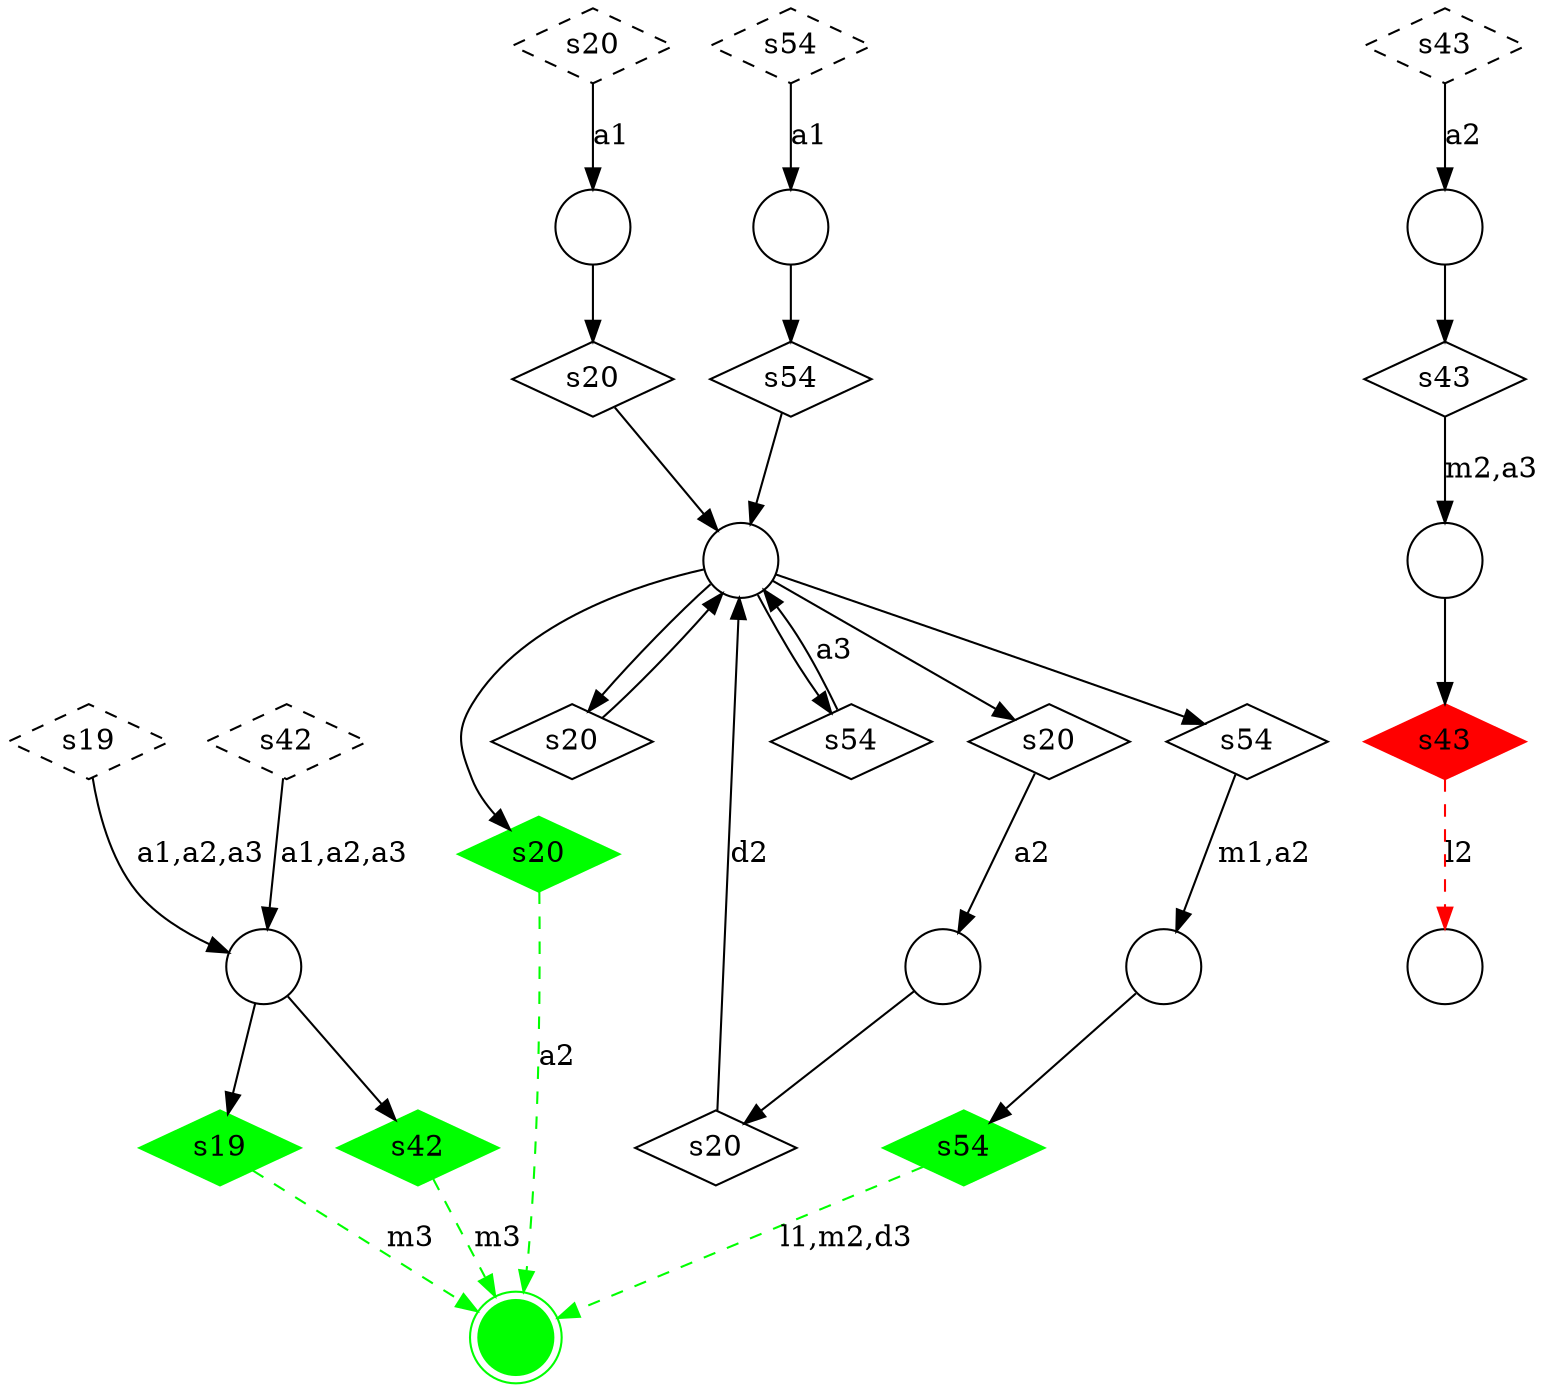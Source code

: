 digraph G {
  m5 [shape=circle,  label=""];
  m1 [shape=circle,  label=""];
  m9 [shape=circle,  label=""];
  m7 [shape=doublecircle, color = "green", style = "filled", label=""];
  m8 [shape=circle,  label=""];
  m2 [shape=circle,  label=""];
  m6 [shape=circle,  label=""];
  m4 [shape=circle,  label=""];
  m3 [shape=circle,  label=""];
  m0 [shape=circle,  label=""];
  u_s19_0 [shape=diamond, style = "dashed", label="s19"];
  u_s19_1 [shape=diamond, color = "green", style = "filled", label="s19"];
  u_s20_0 [shape=diamond, style = "dashed", label="s20"];
  u_s20_1 [shape=diamond,  label="s20"];
  u_s20_2 [shape=diamond,  label="s20"];
  u_s20_3 [shape=diamond,  label="s20"];
  u_s20_4 [shape=diamond,  label="s20"];
  u_s20_5 [shape=diamond, color = "green", style = "filled", label="s20"];
  u_s42_0 [shape=diamond, style = "dashed", label="s42"];
  u_s42_1 [shape=diamond, color = "green", style = "filled", label="s42"];
  u_s43_0 [shape=diamond, style = "dashed", label="s43"];
  u_s43_1 [shape=diamond,  label="s43"];
  u_s43_2 [shape=diamond, color = "red", style = "filled", label="s43"];
  u_s54_0 [shape=diamond, style = "dashed", label="s54"];
  u_s54_1 [shape=diamond,  label="s54"];
  u_s54_2 [shape=diamond,  label="s54"];
  u_s54_3 [shape=diamond,  label="s54"];
  u_s54_4 [shape=diamond, color = "green", style = "filled", label="s54"];
  u_s19_0 -> m4 [label="a1,a2,a3" ];
  m4 -> u_s19_1 [label="" ];
  u_s19_1 -> m7 [label="m3" , color = "green", style = "dashed"];
  u_s20_0 -> m9 [label="a1" ];
  m9 -> u_s20_1 [label="" ];
  u_s20_1 -> m5 [label="" ];
  m5 -> u_s20_2 [label="" ];
  u_s20_2 -> m1 [label="a2" ];
  m1 -> u_s20_3 [label="" ];
  u_s20_3 -> m5 [label="d2" ];
  m5 -> u_s20_4 [label="" ];
  u_s20_4 -> m5 [label="" ];
  m5 -> u_s20_5 [label="" ];
  u_s20_5 -> m7 [label="a2" , color = "green", style = "dashed"];
  u_s42_0 -> m4 [label="a1,a2,a3" ];
  m4 -> u_s42_1 [label="" ];
  u_s42_1 -> m7 [label="m3" , color = "green", style = "dashed"];
  u_s43_0 -> m3 [label="a2" ];
  m3 -> u_s43_1 [label="" ];
  u_s43_1 -> m0 [label="m2,a3" ];
  m0 -> u_s43_2 [label="" ];
  u_s43_2 -> m2 [label="l2" , color = "red", style = "dashed"];
  u_s54_0 -> m6 [label="a1" ];
  m6 -> u_s54_1 [label="" ];
  u_s54_1 -> m5 [label="" ];
  m5 -> u_s54_2 [label="" ];
  u_s54_2 -> m5 [label="a3" ];
  m5 -> u_s54_3 [label="" ];
  u_s54_3 -> m8 [label="m1,a2" ];
  m8 -> u_s54_4 [label="" ];
  u_s54_4 -> m7 [label="l1,m2,d3" , color = "green", style = "dashed"];
}
